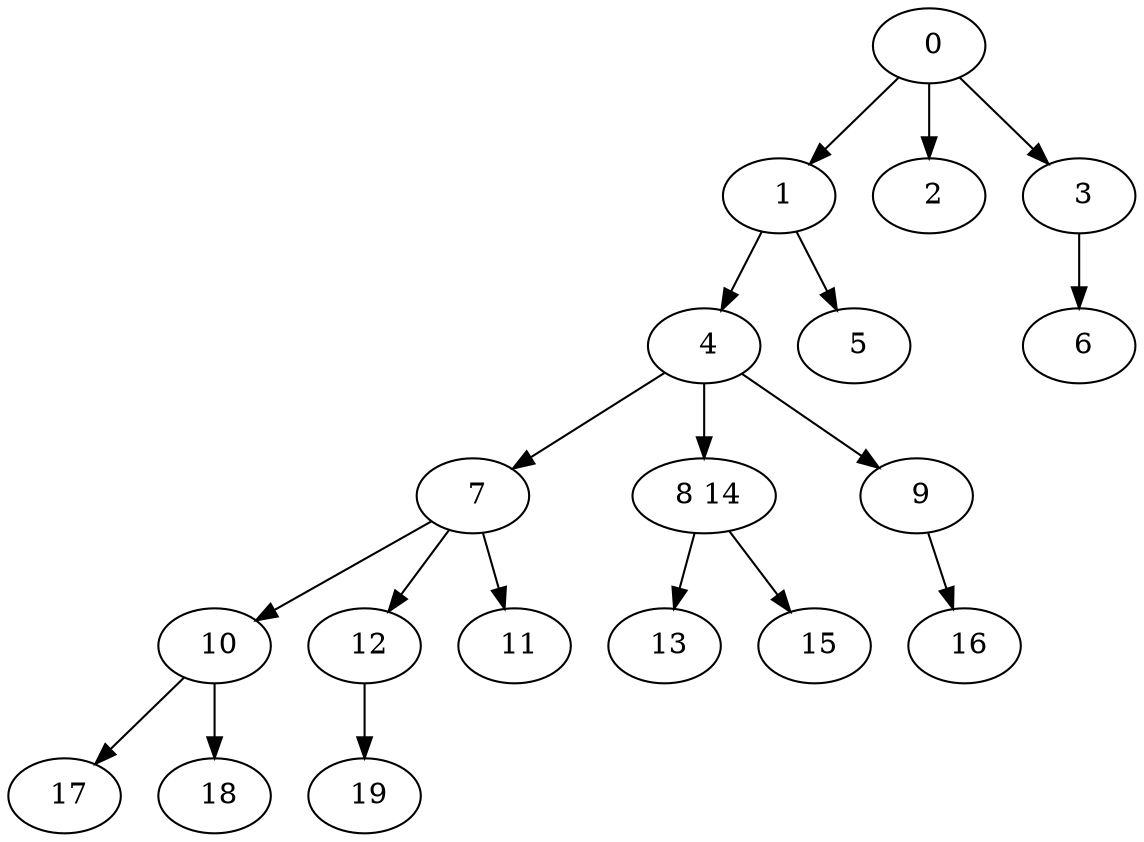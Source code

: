 digraph mytree {
" 0" -> " 1";
" 0" -> " 2";
" 0" -> " 3";
" 1" -> " 4";
" 1" -> " 5";
" 2";
" 3" -> " 6";
" 4" -> " 7";
" 4" -> " 8 14";
" 4" -> " 9";
" 5";
" 17";
" 6";
" 7" -> " 10";
" 7" -> " 12";
" 7" -> " 11";
" 8 14" -> " 13";
" 8 14" -> " 15";
" 9" -> " 16";
" 10" -> " 17";
" 10" -> " 18";
" 12" -> " 19";
" 13";
" 15";
" 16";
" 11";
" 18";
" 19";
}
